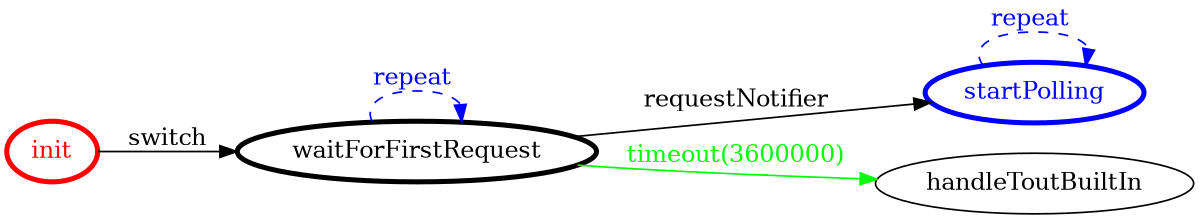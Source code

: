 /*
*
* A GraphViz DOT FSM description 
* Please use a GraphViz visualizer (like http://www.webgraphviz.com)
*  
*/

digraph finite_state_machine {
	rankdir=LR
	size="8,5"
	
	init [ color = red ][ fontcolor = red ][ penwidth = 3 ]
	waitForFirstRequest [ color = black ][ fontcolor = black ][ penwidth = 3 ]
	startPolling [ color = blue ][ fontcolor = blue ][ penwidth = 3 ]
	
	init -> waitForFirstRequest [ label = "switch" ][ color = black ][ fontcolor = black ]
	startPolling -> startPolling [ label = "repeat "][ style = dashed ][ color = blue ][ fontcolor = blue ]
	waitForFirstRequest -> startPolling [ label = "requestNotifier" ][ color = black ][ fontcolor = black ]
	waitForFirstRequest -> waitForFirstRequest [ label = "repeat "][ style = dashed ][ color = blue ][ fontcolor = blue ]
	waitForFirstRequest -> handleToutBuiltIn [ label = "timeout(3600000)" ][ color = green ][ fontcolor = green ]
}
